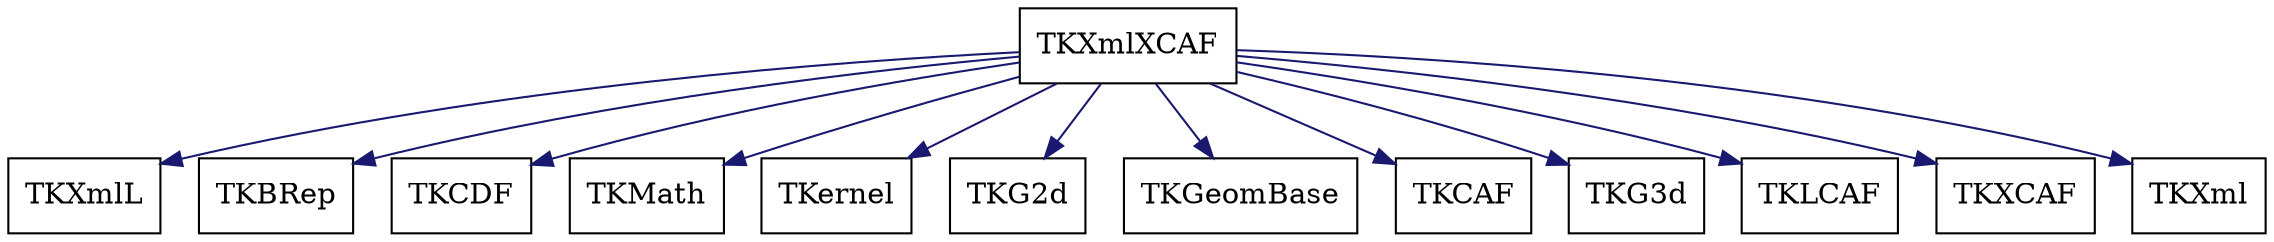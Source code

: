 digraph schema_TKXmlXCAF
{
	TKXmlXCAF [ URL = "toolkit_tkxmlxcaf.html", shape = box ]
	TKXmlL [ URL = "toolkit_tkxmll.html" , shape = box ]
	TKXmlXCAF -> TKXmlL [ color = "midnightblue", style = "solid" ]
	TKBRep [ URL = "toolkit_tkbrep.html" , shape = box ]
	TKXmlXCAF -> TKBRep [ color = "midnightblue", style = "solid" ]
	TKCDF [ URL = "toolkit_tkcdf.html" , shape = box ]
	TKXmlXCAF -> TKCDF [ color = "midnightblue", style = "solid" ]
	TKMath [ URL = "toolkit_tkmath.html" , shape = box ]
	TKXmlXCAF -> TKMath [ color = "midnightblue", style = "solid" ]
	TKernel [ URL = "toolkit_tkernel.html" , shape = box ]
	TKXmlXCAF -> TKernel [ color = "midnightblue", style = "solid" ]
	TKG2d [ URL = "toolkit_tkg2d.html" , shape = box ]
	TKXmlXCAF -> TKG2d [ color = "midnightblue", style = "solid" ]
	TKGeomBase [ URL = "toolkit_tkgeombase.html" , shape = box ]
	TKXmlXCAF -> TKGeomBase [ color = "midnightblue", style = "solid" ]
	TKCAF [ URL = "toolkit_tkcaf.html" , shape = box ]
	TKXmlXCAF -> TKCAF [ color = "midnightblue", style = "solid" ]
	TKG3d [ URL = "toolkit_tkg3d.html" , shape = box ]
	TKXmlXCAF -> TKG3d [ color = "midnightblue", style = "solid" ]
	TKLCAF [ URL = "toolkit_tklcaf.html" , shape = box ]
	TKXmlXCAF -> TKLCAF [ color = "midnightblue", style = "solid" ]
	TKXCAF [ URL = "toolkit_tkxcaf.html" , shape = box ]
	TKXmlXCAF -> TKXCAF [ color = "midnightblue", style = "solid" ]
	TKXml [ URL = "toolkit_tkxml.html" , shape = box ]
	TKXmlXCAF -> TKXml [ color = "midnightblue", style = "solid" ]
	aspect = 1
}

